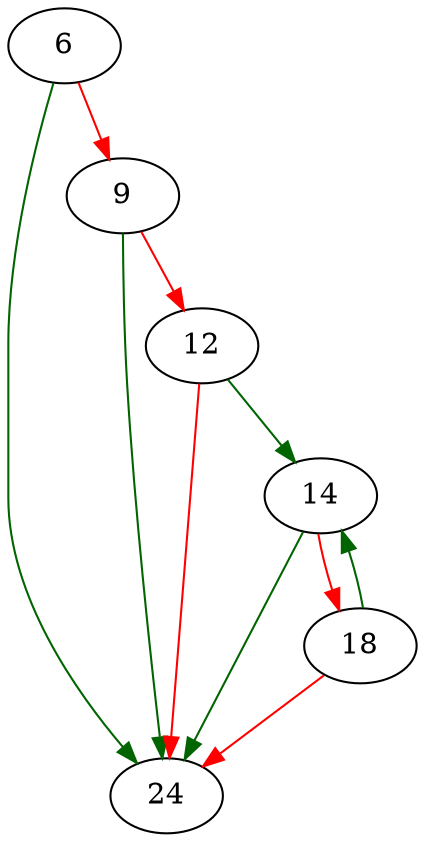 strict digraph "mp_millerrabin" {
	// Node definitions.
	6 [entry=true];
	24;
	9;
	12;
	14;
	18;

	// Edge definitions.
	6 -> 24 [
		color=darkgreen
		cond=true
	];
	6 -> 9 [
		color=red
		cond=false
	];
	9 -> 24 [
		color=darkgreen
		cond=true
	];
	9 -> 12 [
		color=red
		cond=false
	];
	12 -> 24 [
		color=red
		cond=false
	];
	12 -> 14 [
		color=darkgreen
		cond=true
	];
	14 -> 24 [
		color=darkgreen
		cond=true
	];
	14 -> 18 [
		color=red
		cond=false
	];
	18 -> 24 [
		color=red
		cond=false
	];
	18 -> 14 [
		color=darkgreen
		cond=true
	];
}